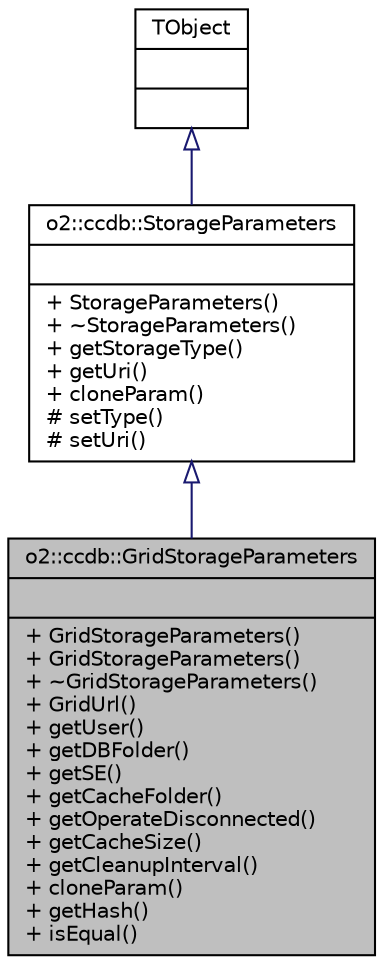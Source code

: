 digraph "o2::ccdb::GridStorageParameters"
{
 // INTERACTIVE_SVG=YES
  bgcolor="transparent";
  edge [fontname="Helvetica",fontsize="10",labelfontname="Helvetica",labelfontsize="10"];
  node [fontname="Helvetica",fontsize="10",shape=record];
  Node1 [label="{o2::ccdb::GridStorageParameters\n||+ GridStorageParameters()\l+ GridStorageParameters()\l+ ~GridStorageParameters()\l+ GridUrl()\l+ getUser()\l+ getDBFolder()\l+ getSE()\l+ getCacheFolder()\l+ getOperateDisconnected()\l+ getCacheSize()\l+ getCleanupInterval()\l+ cloneParam()\l+ getHash()\l+ isEqual()\l}",height=0.2,width=0.4,color="black", fillcolor="grey75", style="filled" fontcolor="black"];
  Node2 -> Node1 [dir="back",color="midnightblue",fontsize="10",style="solid",arrowtail="onormal",fontname="Helvetica"];
  Node2 [label="{o2::ccdb::StorageParameters\n||+ StorageParameters()\l+ ~StorageParameters()\l+ getStorageType()\l+ getUri()\l+ cloneParam()\l# setType()\l# setUri()\l}",height=0.2,width=0.4,color="black",URL="$d8/daa/classo2_1_1ccdb_1_1StorageParameters.html"];
  Node3 -> Node2 [dir="back",color="midnightblue",fontsize="10",style="solid",arrowtail="onormal",fontname="Helvetica"];
  Node3 [label="{TObject\n||}",height=0.2,width=0.4,color="black",URL="$d5/d0f/classTObject.html"];
}
